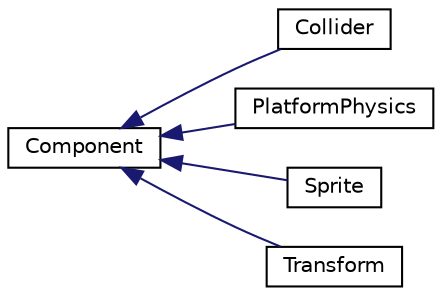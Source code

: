 digraph "Graphical Class Hierarchy"
{
 // LATEX_PDF_SIZE
  edge [fontname="Helvetica",fontsize="10",labelfontname="Helvetica",labelfontsize="10"];
  node [fontname="Helvetica",fontsize="10",shape=record];
  rankdir="LR";
  Node0 [label="Component",height=0.2,width=0.4,color="black", fillcolor="white", style="filled",URL="$class_component.html",tooltip=" "];
  Node0 -> Node1 [dir="back",color="midnightblue",fontsize="10",style="solid",fontname="Helvetica"];
  Node1 [label="Collider",height=0.2,width=0.4,color="black", fillcolor="white", style="filled",URL="$class_collider.html",tooltip=" "];
  Node0 -> Node2 [dir="back",color="midnightblue",fontsize="10",style="solid",fontname="Helvetica"];
  Node2 [label="PlatformPhysics",height=0.2,width=0.4,color="black", fillcolor="white", style="filled",URL="$class_platform_physics.html",tooltip=" "];
  Node0 -> Node3 [dir="back",color="midnightblue",fontsize="10",style="solid",fontname="Helvetica"];
  Node3 [label="Sprite",height=0.2,width=0.4,color="black", fillcolor="white", style="filled",URL="$class_sprite.html",tooltip="This is the Sprite component of an Entity."];
  Node0 -> Node4 [dir="back",color="midnightblue",fontsize="10",style="solid",fontname="Helvetica"];
  Node4 [label="Transform",height=0.2,width=0.4,color="black", fillcolor="white", style="filled",URL="$class_transform.html",tooltip=" "];
}
